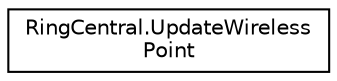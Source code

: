digraph "Graphical Class Hierarchy"
{
 // LATEX_PDF_SIZE
  edge [fontname="Helvetica",fontsize="10",labelfontname="Helvetica",labelfontsize="10"];
  node [fontname="Helvetica",fontsize="10",shape=record];
  rankdir="LR";
  Node0 [label="RingCentral.UpdateWireless\lPoint",height=0.2,width=0.4,color="black", fillcolor="white", style="filled",URL="$classRingCentral_1_1UpdateWirelessPoint.html",tooltip=" "];
}
